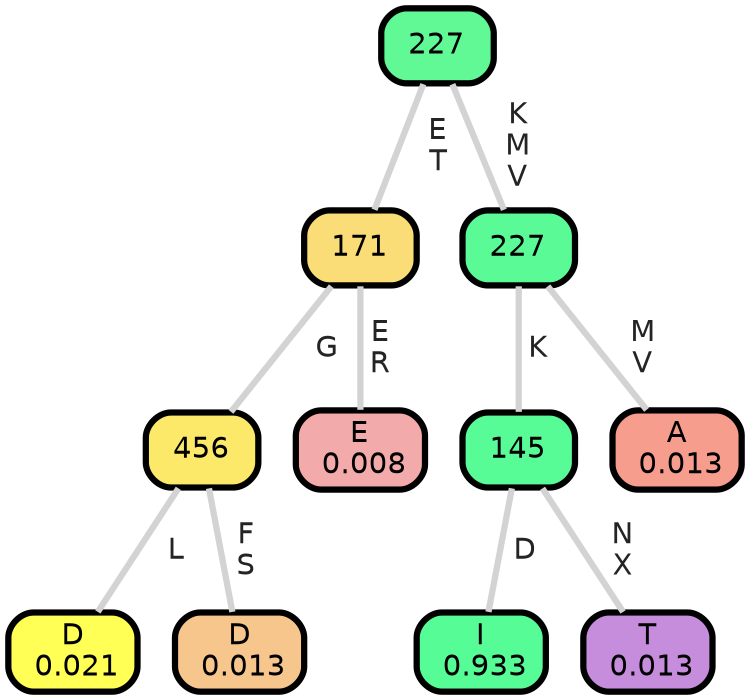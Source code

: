 graph Tree {
node [shape=box, style="filled, rounded",color="black",penwidth="3",fontcolor="black",                 fontname=helvetica] ;
graph [ranksep="0 equally", splines=straight,                 bgcolor=transparent, dpi=200] ;
edge [fontname=helvetica, fontweight=bold,fontcolor=grey14,color=lightgray] ;
0 [label="D
 0.021", fillcolor="#ffff55"] ;
1 [label="456", fillcolor="#fce96a"] ;
2 [label="D
 0.013", fillcolor="#f7c68d"] ;
3 [label="171", fillcolor="#fadd77"] ;
4 [label="E
 0.008", fillcolor="#f3aaaa"] ;
5 [label="227", fillcolor="#60f996"] ;
6 [label="I
 0.933", fillcolor="#56fd96"] ;
7 [label="145", fillcolor="#57fc97"] ;
8 [label="T
 0.013", fillcolor="#c68ddc"] ;
9 [label="227", fillcolor="#5afa97"] ;
10 [label="A
 0.013", fillcolor="#f79d8d"] ;
1 -- 0 [label=" L",penwidth=3] ;
1 -- 2 [label=" F\n S",penwidth=3] ;
3 -- 1 [label=" G",penwidth=3] ;
3 -- 4 [label=" E\n R",penwidth=3] ;
5 -- 3 [label=" E\n T",penwidth=3] ;
5 -- 9 [label=" K\n M\n V",penwidth=3] ;
7 -- 6 [label=" D",penwidth=3] ;
7 -- 8 [label=" N\n X",penwidth=3] ;
9 -- 7 [label=" K",penwidth=3] ;
9 -- 10 [label=" M\n V",penwidth=3] ;
{rank = same;}}
